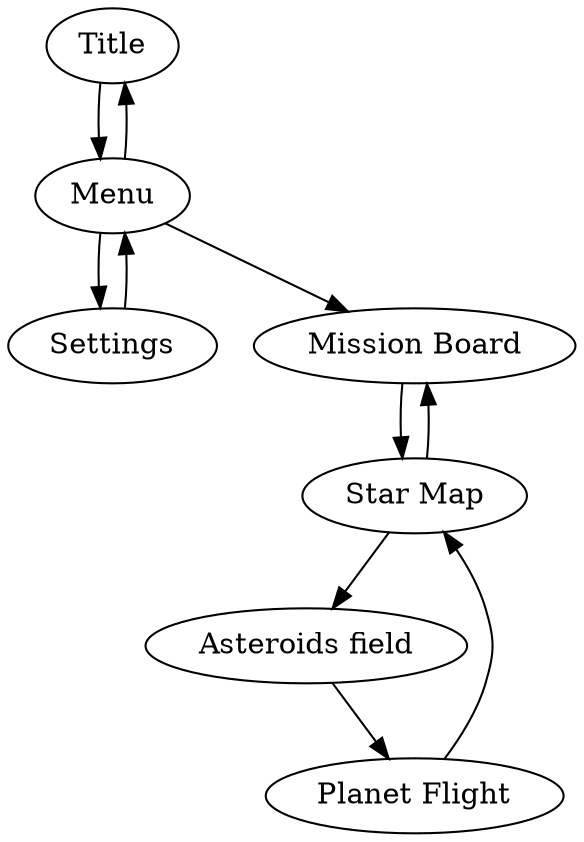 digraph G {
Title -> Menu
Menu  -> Title
Menu -> Settings
Settings -> Menu 
Menu -> "Mission Board"
"Mission Board"-> "Star Map"
"Star Map" -> "Mission Board"
"Star Map" -> "Asteroids field"
"Asteroids field" -> "Planet Flight" 
"Planet Flight" -> "Star Map"
}